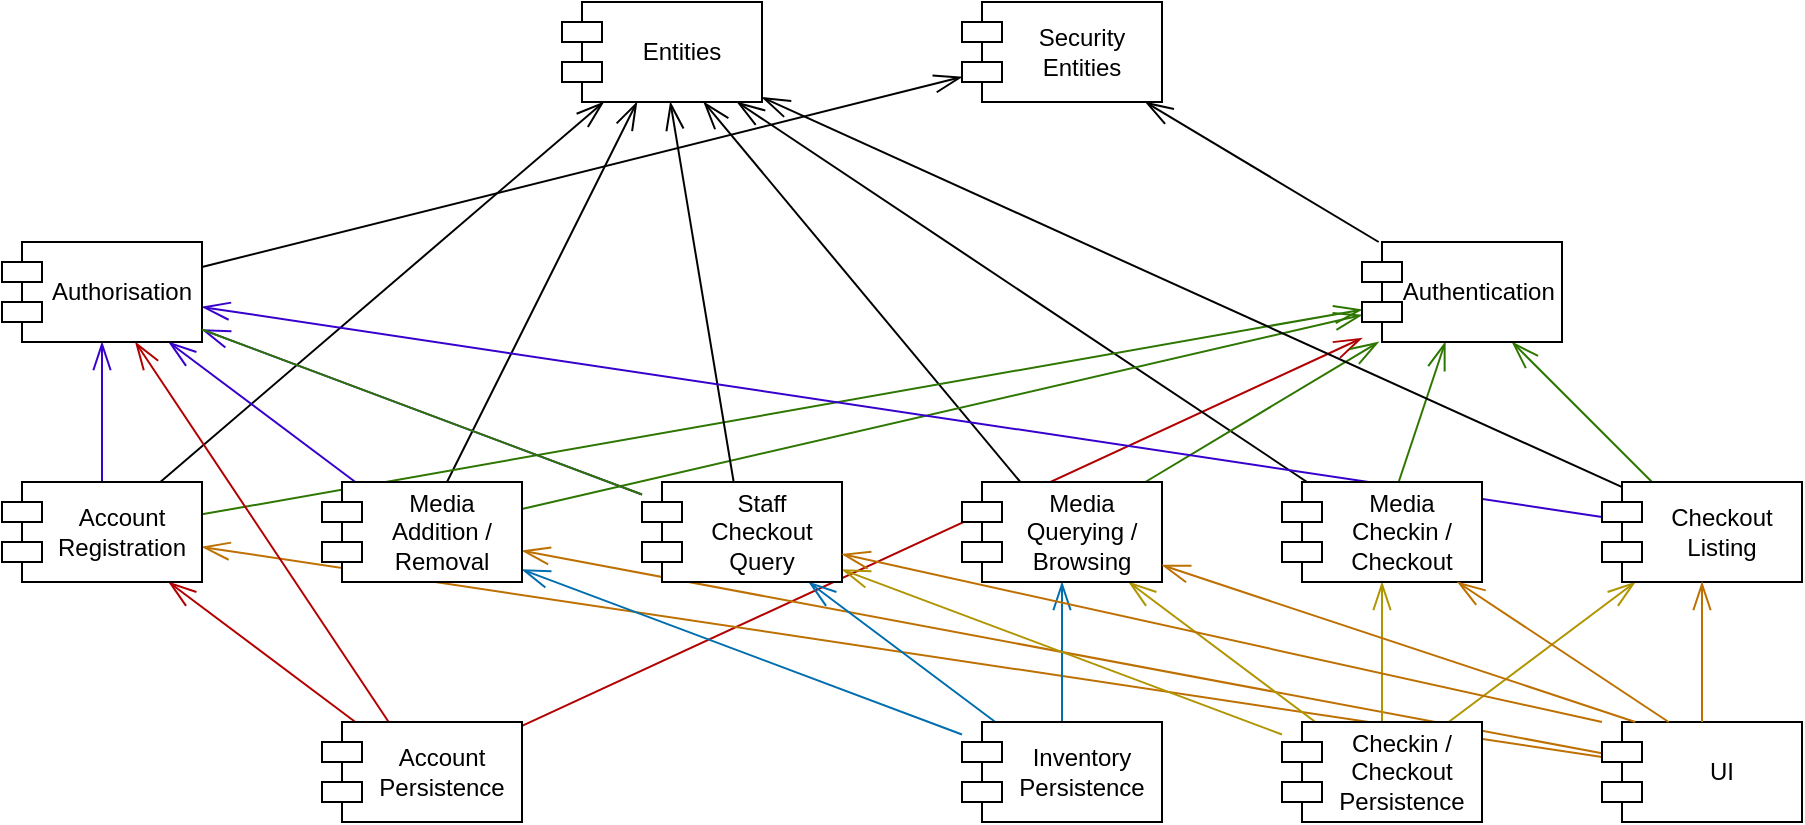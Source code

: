 <mxfile version="19.0.3" type="device" pages="2"><diagram id="3HhDGUCTuPXhGJLU1Bjr" name="Component Overview"><mxGraphModel dx="1364" dy="729" grid="1" gridSize="10" guides="1" tooltips="1" connect="1" arrows="1" fold="1" page="1" pageScale="1" pageWidth="1600" pageHeight="1200" math="0" shadow="0"><root><mxCell id="0"/><mxCell id="1" parent="0"/><mxCell id="PViRO45lnsMERoX-mHAi-16" style="edgeStyle=none;shape=connector;rounded=0;orthogonalLoop=1;jettySize=auto;html=1;labelBackgroundColor=default;fontFamily=Helvetica;fontSize=11;fontColor=default;endArrow=openThin;endFill=0;startSize=12;endSize=12;strokeColor=#B20000;fillColor=#e51400;" parent="1" source="PViRO45lnsMERoX-mHAi-2" target="PViRO45lnsMERoX-mHAi-6" edge="1"><mxGeometry relative="1" as="geometry"><mxPoint x="272.083" y="400" as="sourcePoint"/></mxGeometry></mxCell><mxCell id="PViRO45lnsMERoX-mHAi-29" style="edgeStyle=none;shape=connector;rounded=0;orthogonalLoop=1;jettySize=auto;html=1;labelBackgroundColor=default;fontFamily=Helvetica;fontSize=11;fontColor=default;endArrow=openThin;endFill=0;startSize=12;endSize=12;strokeColor=#B20000;fillColor=#e51400;" parent="1" source="PViRO45lnsMERoX-mHAi-2" target="PViRO45lnsMERoX-mHAi-20" edge="1"><mxGeometry relative="1" as="geometry"/></mxCell><mxCell id="PViRO45lnsMERoX-mHAi-35" style="edgeStyle=none;shape=connector;rounded=0;orthogonalLoop=1;jettySize=auto;html=1;labelBackgroundColor=default;fontFamily=Helvetica;fontSize=11;fontColor=default;endArrow=openThin;endFill=0;startSize=12;endSize=12;strokeColor=#BD7000;fillColor=#f0a30a;" parent="1" source="PViRO45lnsMERoX-mHAi-4" target="PViRO45lnsMERoX-mHAi-7" edge="1"><mxGeometry relative="1" as="geometry"><mxPoint x="440" y="190" as="targetPoint"/></mxGeometry></mxCell><mxCell id="PViRO45lnsMERoX-mHAi-36" style="edgeStyle=none;shape=connector;rounded=0;orthogonalLoop=1;jettySize=auto;html=1;labelBackgroundColor=default;fontFamily=Helvetica;fontSize=11;fontColor=default;endArrow=openThin;endFill=0;startSize=12;endSize=12;strokeColor=#BD7000;fillColor=#f0a30a;" parent="1" source="PViRO45lnsMERoX-mHAi-4" target="PViRO45lnsMERoX-mHAi-6" edge="1"><mxGeometry relative="1" as="geometry"><mxPoint x="350" y="240" as="targetPoint"/></mxGeometry></mxCell><mxCell id="PViRO45lnsMERoX-mHAi-10" style="rounded=0;orthogonalLoop=1;jettySize=auto;html=1;endArrow=openThin;endFill=0;endSize=12;startSize=12;" parent="1" source="PViRO45lnsMERoX-mHAi-6" target="PViRO45lnsMERoX-mHAi-1" edge="1"><mxGeometry relative="1" as="geometry"/></mxCell><mxCell id="PViRO45lnsMERoX-mHAi-11" style="edgeStyle=none;shape=connector;rounded=0;orthogonalLoop=1;jettySize=auto;html=1;labelBackgroundColor=default;fontFamily=Helvetica;fontSize=11;fontColor=default;endArrow=openThin;endFill=0;startSize=12;endSize=12;strokeColor=default;" parent="1" source="PViRO45lnsMERoX-mHAi-7" target="PViRO45lnsMERoX-mHAi-1" edge="1"><mxGeometry relative="1" as="geometry"/></mxCell><mxCell id="PViRO45lnsMERoX-mHAi-12" style="edgeStyle=none;shape=connector;rounded=0;orthogonalLoop=1;jettySize=auto;html=1;labelBackgroundColor=default;fontFamily=Helvetica;fontSize=11;fontColor=default;endArrow=openThin;endFill=0;startSize=12;endSize=12;strokeColor=default;" parent="1" source="PViRO45lnsMERoX-mHAi-8" target="PViRO45lnsMERoX-mHAi-1" edge="1"><mxGeometry relative="1" as="geometry"/></mxCell><mxCell id="PViRO45lnsMERoX-mHAi-13" style="edgeStyle=none;shape=connector;rounded=0;orthogonalLoop=1;jettySize=auto;html=1;labelBackgroundColor=default;fontFamily=Helvetica;fontSize=11;fontColor=default;endArrow=openThin;endFill=0;startSize=12;endSize=12;strokeColor=default;" parent="1" source="PViRO45lnsMERoX-mHAi-9" target="PViRO45lnsMERoX-mHAi-1" edge="1"><mxGeometry relative="1" as="geometry"/></mxCell><mxCell id="PViRO45lnsMERoX-mHAi-17" style="edgeStyle=none;shape=connector;rounded=0;orthogonalLoop=1;jettySize=auto;html=1;labelBackgroundColor=default;fontFamily=Helvetica;fontSize=11;fontColor=default;endArrow=openThin;endFill=0;startSize=12;endSize=12;strokeColor=#006EAF;fillColor=#1ba1e2;" parent="1" source="PViRO45lnsMERoX-mHAi-14" target="PViRO45lnsMERoX-mHAi-7" edge="1"><mxGeometry relative="1" as="geometry"/></mxCell><mxCell id="PViRO45lnsMERoX-mHAi-18" style="edgeStyle=none;shape=connector;rounded=0;orthogonalLoop=1;jettySize=auto;html=1;labelBackgroundColor=default;fontFamily=Helvetica;fontSize=11;fontColor=default;endArrow=openThin;endFill=0;startSize=12;endSize=12;strokeColor=#006EAF;fillColor=#1ba1e2;" parent="1" source="PViRO45lnsMERoX-mHAi-14" target="PViRO45lnsMERoX-mHAi-9" edge="1"><mxGeometry relative="1" as="geometry"/></mxCell><mxCell id="243bSo4BZL4MdntdNz_G-5" style="edgeStyle=none;shape=connector;rounded=0;orthogonalLoop=1;jettySize=auto;html=1;labelBackgroundColor=default;fontFamily=Helvetica;fontSize=11;fontColor=default;endArrow=openThin;endFill=0;startSize=12;endSize=12;strokeColor=#006EAF;fillColor=#1ba1e2;" parent="1" source="PViRO45lnsMERoX-mHAi-14" target="243bSo4BZL4MdntdNz_G-1" edge="1"><mxGeometry relative="1" as="geometry"/></mxCell><mxCell id="PViRO45lnsMERoX-mHAi-19" style="edgeStyle=none;shape=connector;rounded=0;orthogonalLoop=1;jettySize=auto;html=1;labelBackgroundColor=default;fontFamily=Helvetica;fontSize=11;fontColor=default;endArrow=openThin;endFill=0;startSize=12;endSize=12;strokeColor=#B09500;fillColor=#e3c800;" parent="1" source="PViRO45lnsMERoX-mHAi-15" target="PViRO45lnsMERoX-mHAi-8" edge="1"><mxGeometry relative="1" as="geometry"/></mxCell><mxCell id="PViRO45lnsMERoX-mHAi-30" style="edgeStyle=none;shape=connector;rounded=0;orthogonalLoop=1;jettySize=auto;html=1;labelBackgroundColor=default;fontFamily=Helvetica;fontSize=11;fontColor=default;endArrow=openThin;endFill=0;startSize=12;endSize=12;strokeColor=#B09500;fillColor=#e3c800;" parent="1" source="PViRO45lnsMERoX-mHAi-15" target="PViRO45lnsMERoX-mHAi-21" edge="1"><mxGeometry relative="1" as="geometry"/></mxCell><mxCell id="PViRO45lnsMERoX-mHAi-31" style="edgeStyle=none;shape=connector;rounded=0;orthogonalLoop=1;jettySize=auto;html=1;labelBackgroundColor=default;fontFamily=Helvetica;fontSize=11;fontColor=default;endArrow=openThin;endFill=0;startSize=12;endSize=12;strokeColor=#B09500;fillColor=#e3c800;" parent="1" source="PViRO45lnsMERoX-mHAi-15" target="PViRO45lnsMERoX-mHAi-9" edge="1"><mxGeometry relative="1" as="geometry"/></mxCell><mxCell id="243bSo4BZL4MdntdNz_G-4" style="edgeStyle=none;shape=connector;rounded=0;orthogonalLoop=1;jettySize=auto;html=1;labelBackgroundColor=default;fontFamily=Helvetica;fontSize=11;fontColor=default;endArrow=openThin;endFill=0;startSize=12;endSize=12;strokeColor=#B09500;fillColor=#e3c800;" parent="1" source="PViRO45lnsMERoX-mHAi-15" target="243bSo4BZL4MdntdNz_G-1" edge="1"><mxGeometry relative="1" as="geometry"/></mxCell><mxCell id="PViRO45lnsMERoX-mHAi-23" style="edgeStyle=none;shape=connector;rounded=0;orthogonalLoop=1;jettySize=auto;html=1;labelBackgroundColor=default;fontFamily=Helvetica;fontSize=11;fontColor=default;endArrow=openThin;endFill=0;startSize=12;endSize=12;strokeColor=#2D7600;fillColor=#60a917;" parent="1" source="PViRO45lnsMERoX-mHAi-6" target="PViRO45lnsMERoX-mHAi-20" edge="1"><mxGeometry relative="1" as="geometry"/></mxCell><mxCell id="PViRO45lnsMERoX-mHAi-24" style="edgeStyle=none;shape=connector;rounded=0;orthogonalLoop=1;jettySize=auto;html=1;labelBackgroundColor=default;fontFamily=Helvetica;fontSize=11;fontColor=default;endArrow=openThin;endFill=0;startSize=12;endSize=12;strokeColor=#2D7600;fillColor=#60a917;" parent="1" source="PViRO45lnsMERoX-mHAi-7" target="PViRO45lnsMERoX-mHAi-20" edge="1"><mxGeometry relative="1" as="geometry"/></mxCell><mxCell id="PViRO45lnsMERoX-mHAi-25" style="edgeStyle=none;shape=connector;rounded=0;orthogonalLoop=1;jettySize=auto;html=1;labelBackgroundColor=default;fontFamily=Helvetica;fontSize=11;fontColor=default;endArrow=openThin;endFill=0;startSize=12;endSize=12;strokeColor=#2D7600;fillColor=#60a917;" parent="1" source="PViRO45lnsMERoX-mHAi-9" target="PViRO45lnsMERoX-mHAi-20" edge="1"><mxGeometry relative="1" as="geometry"/></mxCell><mxCell id="PViRO45lnsMERoX-mHAi-26" style="edgeStyle=none;shape=connector;rounded=0;orthogonalLoop=1;jettySize=auto;html=1;labelBackgroundColor=default;fontFamily=Helvetica;fontSize=11;fontColor=default;endArrow=openThin;endFill=0;startSize=12;endSize=12;strokeColor=#2D7600;fillColor=#60a917;" parent="1" source="PViRO45lnsMERoX-mHAi-8" target="PViRO45lnsMERoX-mHAi-20" edge="1"><mxGeometry relative="1" as="geometry"/></mxCell><mxCell id="PViRO45lnsMERoX-mHAi-27" style="edgeStyle=none;shape=connector;rounded=0;orthogonalLoop=1;jettySize=auto;html=1;labelBackgroundColor=default;fontFamily=Helvetica;fontSize=11;fontColor=default;endArrow=openThin;endFill=0;startSize=12;endSize=12;strokeColor=#2D7600;fillColor=#60a917;" parent="1" source="PViRO45lnsMERoX-mHAi-21" target="PViRO45lnsMERoX-mHAi-20" edge="1"><mxGeometry relative="1" as="geometry"/></mxCell><mxCell id="PViRO45lnsMERoX-mHAi-22" style="edgeStyle=none;shape=connector;rounded=0;orthogonalLoop=1;jettySize=auto;html=1;labelBackgroundColor=default;fontFamily=Helvetica;fontSize=11;fontColor=default;endArrow=openThin;endFill=0;startSize=12;endSize=12;strokeColor=default;exitX=0.25;exitY=0.187;exitDx=0;exitDy=0;exitPerimeter=0;" parent="1" source="PViRO45lnsMERoX-mHAi-21" target="PViRO45lnsMERoX-mHAi-1" edge="1"><mxGeometry relative="1" as="geometry"/></mxCell><mxCell id="243bSo4BZL4MdntdNz_G-8" style="edgeStyle=none;shape=connector;rounded=0;orthogonalLoop=1;jettySize=auto;html=1;labelBackgroundColor=default;fontFamily=Helvetica;fontSize=11;fontColor=default;endArrow=openThin;endFill=0;startSize=12;endSize=12;strokeColor=default;" parent="1" source="243bSo4BZL4MdntdNz_G-1" target="PViRO45lnsMERoX-mHAi-1" edge="1"><mxGeometry relative="1" as="geometry"/></mxCell><mxCell id="uGr2nfvOca3LDLVXsNIm-7" style="edgeStyle=none;shape=connector;rounded=0;orthogonalLoop=1;jettySize=auto;html=1;labelBackgroundColor=default;fontFamily=Helvetica;fontSize=11;fontColor=default;endArrow=openThin;endFill=0;startSize=12;endSize=12;strokeColor=#3700CC;fillColor=#6a00ff;" parent="1" source="PViRO45lnsMERoX-mHAi-6" target="uGr2nfvOca3LDLVXsNIm-5" edge="1"><mxGeometry relative="1" as="geometry"><mxPoint x="410" y="370" as="sourcePoint"/></mxGeometry></mxCell><mxCell id="uGr2nfvOca3LDLVXsNIm-9" style="edgeStyle=none;shape=connector;rounded=0;orthogonalLoop=1;jettySize=auto;html=1;labelBackgroundColor=default;fontFamily=Helvetica;fontSize=11;fontColor=default;endArrow=openThin;endFill=0;startSize=12;endSize=12;strokeColor=#3700CC;fillColor=#6a00ff;" parent="1" source="243bSo4BZL4MdntdNz_G-1" target="uGr2nfvOca3LDLVXsNIm-5" edge="1"><mxGeometry relative="1" as="geometry"><mxPoint x="600" y="350" as="targetPoint"/></mxGeometry></mxCell><mxCell id="uGr2nfvOca3LDLVXsNIm-10" style="edgeStyle=none;shape=connector;rounded=0;orthogonalLoop=1;jettySize=auto;html=1;labelBackgroundColor=default;fontFamily=Helvetica;fontSize=11;fontColor=default;endArrow=openThin;endFill=0;startSize=12;endSize=12;strokeColor=#3700CC;fillColor=#6a00ff;" parent="1" source="PViRO45lnsMERoX-mHAi-7" target="uGr2nfvOca3LDLVXsNIm-5" edge="1"><mxGeometry relative="1" as="geometry"><mxPoint x="570" y="370" as="sourcePoint"/></mxGeometry></mxCell><mxCell id="uGr2nfvOca3LDLVXsNIm-12" style="edgeStyle=none;shape=connector;rounded=0;orthogonalLoop=1;jettySize=auto;html=1;labelBackgroundColor=default;fontFamily=Helvetica;fontSize=11;fontColor=default;endArrow=openThin;endFill=0;startSize=12;endSize=12;strokeColor=#3700CC;fillColor=#6a00ff;" parent="1" source="PViRO45lnsMERoX-mHAi-21" target="uGr2nfvOca3LDLVXsNIm-5" edge="1"><mxGeometry relative="1" as="geometry"/></mxCell><mxCell id="PViRO45lnsMERoX-mHAi-1" value="Entities" style="shape=module;align=center;spacingLeft=20;align=center;verticalAlign=middle;whiteSpace=wrap;" parent="1" vertex="1"><mxGeometry x="510" y="40" width="100" height="50" as="geometry"/></mxCell><mxCell id="7hFrIZVfRNf05mKEVoW2-2" style="edgeStyle=none;shape=connector;rounded=0;orthogonalLoop=1;jettySize=auto;html=1;labelBackgroundColor=default;fontFamily=Helvetica;fontSize=11;fontColor=default;endArrow=openThin;endFill=0;startSize=12;endSize=12;strokeColor=#B20000;fillColor=#e51400;" parent="1" source="PViRO45lnsMERoX-mHAi-2" target="uGr2nfvOca3LDLVXsNIm-5" edge="1"><mxGeometry relative="1" as="geometry"/></mxCell><mxCell id="PViRO45lnsMERoX-mHAi-2" value="Account Persistence" style="shape=module;align=center;spacingLeft=20;align=center;verticalAlign=middle;whiteSpace=wrap;" parent="1" vertex="1"><mxGeometry x="390" y="400" width="100" height="50" as="geometry"/></mxCell><mxCell id="PViRO45lnsMERoX-mHAi-4" value="UI" style="shape=module;align=center;spacingLeft=20;align=center;verticalAlign=middle;whiteSpace=wrap;" parent="1" vertex="1"><mxGeometry x="1030" y="400" width="100" height="50" as="geometry"/></mxCell><mxCell id="PViRO45lnsMERoX-mHAi-6" value="Account Registration" style="shape=module;align=center;spacingLeft=20;align=center;verticalAlign=middle;whiteSpace=wrap;" parent="1" vertex="1"><mxGeometry x="230" y="280" width="100" height="50" as="geometry"/></mxCell><mxCell id="PViRO45lnsMERoX-mHAi-7" value="Media Addition / Removal" style="shape=module;align=center;spacingLeft=20;align=center;verticalAlign=middle;whiteSpace=wrap;" parent="1" vertex="1"><mxGeometry x="390" y="280" width="100" height="50" as="geometry"/></mxCell><mxCell id="PViRO45lnsMERoX-mHAi-8" value="Media Checkin / Checkout" style="shape=module;align=center;spacingLeft=20;align=center;verticalAlign=middle;whiteSpace=wrap;" parent="1" vertex="1"><mxGeometry x="870" y="280" width="100" height="50" as="geometry"/></mxCell><mxCell id="PViRO45lnsMERoX-mHAi-9" value="Media Querying / Browsing" style="shape=module;align=center;spacingLeft=20;align=center;verticalAlign=middle;whiteSpace=wrap;" parent="1" vertex="1"><mxGeometry x="710" y="280" width="100" height="50" as="geometry"/></mxCell><mxCell id="PViRO45lnsMERoX-mHAi-14" value="Inventory Persistence" style="shape=module;align=center;spacingLeft=20;align=center;verticalAlign=middle;whiteSpace=wrap;" parent="1" vertex="1"><mxGeometry x="710" y="400" width="100" height="50" as="geometry"/></mxCell><mxCell id="PViRO45lnsMERoX-mHAi-15" value="Checkin / Checkout Persistence" style="shape=module;align=center;spacingLeft=20;align=center;verticalAlign=middle;whiteSpace=wrap;" parent="1" vertex="1"><mxGeometry x="870" y="400" width="100" height="50" as="geometry"/></mxCell><mxCell id="PViRO45lnsMERoX-mHAi-21" value="Checkout Listing" style="shape=module;align=center;spacingLeft=20;align=center;verticalAlign=middle;whiteSpace=wrap;" parent="1" vertex="1"><mxGeometry x="1030" y="280" width="100" height="50" as="geometry"/></mxCell><mxCell id="243bSo4BZL4MdntdNz_G-1" value="Staff &#10;Checkout Query" style="shape=module;align=center;spacingLeft=20;align=center;verticalAlign=middle;whiteSpace=wrap;" parent="1" vertex="1"><mxGeometry x="550" y="280" width="100" height="50" as="geometry"/></mxCell><mxCell id="7hFrIZVfRNf05mKEVoW2-7" style="edgeStyle=none;shape=connector;rounded=0;orthogonalLoop=1;jettySize=auto;html=1;labelBackgroundColor=default;fontFamily=Helvetica;fontSize=11;fontColor=default;endArrow=openThin;endFill=0;startSize=12;endSize=12;strokeColor=#BD7000;fillColor=#f0a30a;" parent="1" edge="1" target="PViRO45lnsMERoX-mHAi-21"><mxGeometry relative="1" as="geometry"><mxPoint x="1080" y="400" as="sourcePoint"/><mxPoint x="1130" y="220" as="targetPoint"/></mxGeometry></mxCell><mxCell id="7hFrIZVfRNf05mKEVoW2-8" style="edgeStyle=none;shape=connector;rounded=0;orthogonalLoop=1;jettySize=auto;html=1;labelBackgroundColor=default;fontFamily=Helvetica;fontSize=11;fontColor=default;endArrow=openThin;endFill=0;startSize=12;endSize=12;strokeColor=#BD7000;fillColor=#f0a30a;" parent="1" edge="1" target="PViRO45lnsMERoX-mHAi-8"><mxGeometry relative="1" as="geometry"><mxPoint x="1063.333" y="400" as="sourcePoint"/><mxPoint x="980" y="220" as="targetPoint"/></mxGeometry></mxCell><mxCell id="7hFrIZVfRNf05mKEVoW2-9" style="edgeStyle=none;shape=connector;rounded=0;orthogonalLoop=1;jettySize=auto;html=1;labelBackgroundColor=default;fontFamily=Helvetica;fontSize=11;fontColor=default;endArrow=openThin;endFill=0;startSize=12;endSize=12;strokeColor=#BD7000;fillColor=#f0a30a;" parent="1" edge="1" target="PViRO45lnsMERoX-mHAi-9"><mxGeometry relative="1" as="geometry"><mxPoint x="1046.667" y="400" as="sourcePoint"/><mxPoint x="860" y="230" as="targetPoint"/></mxGeometry></mxCell><mxCell id="7hFrIZVfRNf05mKEVoW2-10" style="edgeStyle=none;shape=connector;rounded=0;orthogonalLoop=1;jettySize=auto;html=1;labelBackgroundColor=default;fontFamily=Helvetica;fontSize=11;fontColor=default;endArrow=openThin;endFill=0;startSize=12;endSize=12;strokeColor=#BD7000;fillColor=#f0a30a;" parent="1" edge="1" target="243bSo4BZL4MdntdNz_G-1"><mxGeometry relative="1" as="geometry"><mxPoint x="1030" y="400" as="sourcePoint"/><mxPoint x="680" y="200" as="targetPoint"/></mxGeometry></mxCell><mxCell id="IlOtcZ5OrHNhVo4JVxQm-1" value="Security&#10;Entities" style="shape=module;align=center;spacingLeft=20;align=center;verticalAlign=middle;whiteSpace=wrap;" vertex="1" parent="1"><mxGeometry x="710" y="40" width="100" height="50" as="geometry"/></mxCell><mxCell id="uGr2nfvOca3LDLVXsNIm-5" value="Authorisation" style="shape=module;align=center;spacingLeft=20;align=center;verticalAlign=middle;whiteSpace=wrap;" parent="1" vertex="1"><mxGeometry x="230" y="160" width="100" height="50" as="geometry"/></mxCell><mxCell id="YLOSACU2YTB5_pIONDB1-1" value="" style="edgeStyle=none;shape=connector;rounded=0;orthogonalLoop=1;jettySize=auto;html=1;labelBackgroundColor=default;fontFamily=Helvetica;fontSize=11;fontColor=default;endArrow=none;endFill=0;startSize=12;endSize=12;strokeColor=#2D7600;fillColor=#60a917;" edge="1" parent="1" source="243bSo4BZL4MdntdNz_G-1" target="uGr2nfvOca3LDLVXsNIm-5"><mxGeometry relative="1" as="geometry"><mxPoint x="560" y="305" as="sourcePoint"/><mxPoint x="10" y="305" as="targetPoint"/></mxGeometry></mxCell><mxCell id="YLOSACU2YTB5_pIONDB1-4" style="edgeStyle=none;shape=connector;rounded=0;orthogonalLoop=1;jettySize=auto;html=1;labelBackgroundColor=default;fontFamily=Helvetica;fontSize=11;fontColor=default;startArrow=none;startFill=0;endArrow=openThin;endFill=0;startSize=12;endSize=12;strokeColor=default;" edge="1" parent="1" source="PViRO45lnsMERoX-mHAi-20" target="IlOtcZ5OrHNhVo4JVxQm-1"><mxGeometry relative="1" as="geometry"/></mxCell><mxCell id="PViRO45lnsMERoX-mHAi-20" value="Authentication " style="shape=module;align=center;spacingLeft=20;align=center;verticalAlign=middle;whiteSpace=wrap;" parent="1" vertex="1"><mxGeometry x="910" y="160" width="100" height="50" as="geometry"/></mxCell><mxCell id="YLOSACU2YTB5_pIONDB1-3" style="rounded=0;orthogonalLoop=1;jettySize=auto;html=1;endArrow=openThin;endFill=0;endSize=12;startSize=12;" edge="1" parent="1" source="uGr2nfvOca3LDLVXsNIm-5" target="IlOtcZ5OrHNhVo4JVxQm-1"><mxGeometry relative="1" as="geometry"><mxPoint x="314.107" y="370" as="sourcePoint"/><mxPoint x="760" y="70" as="targetPoint"/></mxGeometry></mxCell></root></mxGraphModel></diagram><diagram id="pPQjHrMoLcyB0sqf3h_W" name="Page-2"><mxGraphModel dx="1926" dy="1029" grid="1" gridSize="10" guides="1" tooltips="1" connect="1" arrows="1" fold="1" page="1" pageScale="1" pageWidth="1600" pageHeight="1200" math="0" shadow="0"><root><mxCell id="0"/><mxCell id="1" parent="0"/><mxCell id="0zp0i9OfT9O5fiTyB-d3-11" style="edgeStyle=none;shape=connector;rounded=0;orthogonalLoop=1;jettySize=auto;html=1;labelBackgroundColor=default;fontFamily=Helvetica;fontSize=11;fontColor=default;endArrow=none;endFill=0;startSize=12;endSize=12;strokeColor=default;startArrow=diamondThin;startFill=1;" parent="1" source="0zp0i9OfT9O5fiTyB-d3-9" target="0zp0i9OfT9O5fiTyB-d3-10" edge="1"><mxGeometry relative="1" as="geometry"/></mxCell><mxCell id="0zp0i9OfT9O5fiTyB-d3-9" value="&lt;p style=&quot;margin:0px;margin-top:4px;text-align:center;&quot;&gt;&lt;i&gt;&amp;lt;&amp;lt;abstract&amp;gt;&amp;gt;&lt;/i&gt;&lt;/p&gt;&lt;p style=&quot;margin:0px;margin-top:4px;text-align:center;&quot;&gt;&lt;b&gt;&lt;i&gt;Media&lt;/i&gt;&lt;/b&gt;&lt;/p&gt;&lt;hr size=&quot;1&quot;&gt;&lt;p style=&quot;margin:0px;margin-left:4px;&quot;&gt;+ uid: Integer&lt;/p&gt;&lt;p style=&quot;margin:0px;margin-left:4px;&quot;&gt;+ title: String&lt;/p&gt;&lt;p style=&quot;margin:0px;margin-left:4px;&quot;&gt;+ authors: [Author]&lt;/p&gt;&lt;p style=&quot;margin:0px;margin-left:4px;&quot;&gt;+ released: Date&lt;/p&gt;&lt;p style=&quot;margin:0px;margin-left:4px;&quot;&gt;(+ thumbnail: Image)&lt;/p&gt;&lt;hr size=&quot;1&quot;&gt;&lt;p style=&quot;margin:0px;margin-left:4px;&quot;&gt;&lt;br&gt;&lt;/p&gt;" style="verticalAlign=top;align=left;overflow=fill;fontSize=12;fontFamily=Helvetica;html=1;fontColor=default;" parent="1" vertex="1"><mxGeometry x="320" y="80" width="160" height="140" as="geometry"/></mxCell><mxCell id="0zp0i9OfT9O5fiTyB-d3-10" value="&lt;p style=&quot;margin:0px;margin-top:4px;text-align:center;&quot;&gt;&lt;b&gt;Author&lt;/b&gt;&lt;/p&gt;&lt;hr size=&quot;1&quot;&gt;&lt;p style=&quot;margin:0px;margin-left:4px;&quot;&gt;+ uid: Integer&lt;/p&gt;&lt;p style=&quot;margin:0px;margin-left:4px;&quot;&gt;+ firstName: String&lt;/p&gt;&lt;p style=&quot;margin:0px;margin-left:4px;&quot;&gt;+ lastName: String&lt;/p&gt;&lt;hr size=&quot;1&quot;&gt;&lt;p style=&quot;margin:0px;margin-left:4px;&quot;&gt;&lt;br&gt;&lt;/p&gt;" style="verticalAlign=top;align=left;overflow=fill;fontSize=12;fontFamily=Helvetica;html=1;fontColor=default;" parent="1" vertex="1"><mxGeometry x="80" y="80" width="160" height="90" as="geometry"/></mxCell><mxCell id="0zp0i9OfT9O5fiTyB-d3-15" style="edgeStyle=none;shape=connector;rounded=0;orthogonalLoop=1;jettySize=auto;html=1;labelBackgroundColor=default;fontFamily=Helvetica;fontSize=11;fontColor=default;startArrow=diamondThin;startFill=1;endArrow=none;endFill=0;startSize=12;endSize=12;strokeColor=default;" parent="1" source="0zp0i9OfT9O5fiTyB-d3-13" target="0zp0i9OfT9O5fiTyB-d3-14" edge="1"><mxGeometry relative="1" as="geometry"/></mxCell><mxCell id="0zp0i9OfT9O5fiTyB-d3-20" style="edgeStyle=none;shape=connector;rounded=0;orthogonalLoop=1;jettySize=auto;html=1;labelBackgroundColor=default;fontFamily=Helvetica;fontSize=11;fontColor=default;startArrow=none;startFill=0;endArrow=block;endFill=0;startSize=12;endSize=12;strokeColor=default;" parent="1" source="0zp0i9OfT9O5fiTyB-d3-13" target="0zp0i9OfT9O5fiTyB-d3-9" edge="1"><mxGeometry relative="1" as="geometry"/></mxCell><mxCell id="0zp0i9OfT9O5fiTyB-d3-13" value="&lt;p style=&quot;margin:0px;margin-top:4px;text-align:center;&quot;&gt;&lt;b style=&quot;background-color: initial;&quot;&gt;Book&lt;/b&gt;&lt;br&gt;&lt;/p&gt;&lt;hr size=&quot;1&quot;&gt;&lt;p style=&quot;margin:0px;margin-left:4px;&quot;&gt;+ isbn: ISBN&lt;/p&gt;&lt;p style=&quot;margin:0px;margin-left:4px;&quot;&gt;+ edition: Integer&lt;/p&gt;&lt;hr size=&quot;1&quot;&gt;&lt;p style=&quot;margin:0px;margin-left:4px;&quot;&gt;&lt;br&gt;&lt;/p&gt;" style="verticalAlign=top;align=left;overflow=fill;fontSize=12;fontFamily=Helvetica;html=1;fontColor=default;" parent="1" vertex="1"><mxGeometry x="560" y="280" width="160" height="80" as="geometry"/></mxCell><mxCell id="0zp0i9OfT9O5fiTyB-d3-14" value="&lt;p style=&quot;margin:0px;margin-top:4px;text-align:center;&quot;&gt;&lt;b style=&quot;background-color: initial;&quot;&gt;ISBN&lt;/b&gt;&lt;br&gt;&lt;/p&gt;&lt;hr size=&quot;1&quot;&gt;&lt;p style=&quot;margin:0px;margin-left:4px;&quot;&gt;...&lt;/p&gt;&lt;hr size=&quot;1&quot;&gt;&lt;p style=&quot;margin:0px;margin-left:4px;&quot;&gt;&lt;br&gt;&lt;/p&gt;" style="verticalAlign=top;align=left;overflow=fill;fontSize=12;fontFamily=Helvetica;html=1;fontColor=default;" parent="1" vertex="1"><mxGeometry x="560" y="400" width="160" height="70" as="geometry"/></mxCell><mxCell id="0zp0i9OfT9O5fiTyB-d3-18" style="edgeStyle=none;shape=connector;rounded=0;orthogonalLoop=1;jettySize=auto;html=1;labelBackgroundColor=default;fontFamily=Helvetica;fontSize=11;fontColor=default;startArrow=diamondThin;startFill=1;endArrow=none;endFill=0;startSize=12;endSize=12;strokeColor=default;" parent="1" source="0zp0i9OfT9O5fiTyB-d3-16" target="0zp0i9OfT9O5fiTyB-d3-17" edge="1"><mxGeometry relative="1" as="geometry"/></mxCell><mxCell id="0zp0i9OfT9O5fiTyB-d3-21" style="edgeStyle=none;shape=connector;rounded=0;orthogonalLoop=1;jettySize=auto;html=1;labelBackgroundColor=default;fontFamily=Helvetica;fontSize=11;fontColor=default;startArrow=none;startFill=0;endArrow=block;endFill=0;startSize=12;endSize=12;strokeColor=default;" parent="1" source="0zp0i9OfT9O5fiTyB-d3-16" target="0zp0i9OfT9O5fiTyB-d3-9" edge="1"><mxGeometry relative="1" as="geometry"/></mxCell><mxCell id="0zp0i9OfT9O5fiTyB-d3-16" value="&lt;p style=&quot;margin:0px;margin-top:4px;text-align:center;&quot;&gt;&lt;b style=&quot;background-color: initial;&quot;&gt;Article&lt;/b&gt;&lt;br&gt;&lt;/p&gt;&lt;hr size=&quot;1&quot;&gt;&lt;p style=&quot;margin:0px;margin-left:4px;&quot;&gt;+ doi: DOI&lt;/p&gt;&lt;hr size=&quot;1&quot;&gt;&lt;p style=&quot;margin:0px;margin-left:4px;&quot;&gt;&lt;br&gt;&lt;/p&gt;" style="verticalAlign=top;align=left;overflow=fill;fontSize=12;fontFamily=Helvetica;html=1;fontColor=default;" parent="1" vertex="1"><mxGeometry x="320" y="280" width="160" height="70" as="geometry"/></mxCell><mxCell id="0zp0i9OfT9O5fiTyB-d3-17" value="&lt;p style=&quot;margin:0px;margin-top:4px;text-align:center;&quot;&gt;&lt;b style=&quot;background-color: initial;&quot;&gt;DOI&lt;/b&gt;&lt;br&gt;&lt;/p&gt;&lt;hr size=&quot;1&quot;&gt;&lt;p style=&quot;margin:0px;margin-left:4px;&quot;&gt;...&lt;/p&gt;&lt;hr size=&quot;1&quot;&gt;&lt;p style=&quot;margin:0px;margin-left:4px;&quot;&gt;&lt;br&gt;&lt;/p&gt;" style="verticalAlign=top;align=left;overflow=fill;fontSize=12;fontFamily=Helvetica;html=1;fontColor=default;" parent="1" vertex="1"><mxGeometry x="320" y="400" width="160" height="70" as="geometry"/></mxCell><mxCell id="0zp0i9OfT9O5fiTyB-d3-23" style="edgeStyle=none;shape=connector;rounded=0;orthogonalLoop=1;jettySize=auto;html=1;labelBackgroundColor=default;fontFamily=Helvetica;fontSize=11;fontColor=default;startArrow=none;startFill=0;endArrow=block;endFill=0;startSize=12;endSize=12;strokeColor=default;" parent="1" source="0zp0i9OfT9O5fiTyB-d3-22" target="0zp0i9OfT9O5fiTyB-d3-9" edge="1"><mxGeometry relative="1" as="geometry"/></mxCell><mxCell id="0zp0i9OfT9O5fiTyB-d3-22" value="&lt;p style=&quot;margin:0px;margin-top:4px;text-align:center;&quot;&gt;&lt;b style=&quot;background-color: initial;&quot;&gt;Video&lt;/b&gt;&lt;br&gt;&lt;/p&gt;&lt;hr size=&quot;1&quot;&gt;&lt;p style=&quot;margin:0px;margin-left:4px;&quot;&gt;+ length: Duration&lt;/p&gt;&lt;hr size=&quot;1&quot;&gt;&lt;p style=&quot;margin:0px;margin-left:4px;&quot;&gt;&lt;br&gt;&lt;/p&gt;" style="verticalAlign=top;align=left;overflow=fill;fontSize=12;fontFamily=Helvetica;html=1;fontColor=default;" parent="1" vertex="1"><mxGeometry x="80" y="280" width="160" height="70" as="geometry"/></mxCell><mxCell id="0zp0i9OfT9O5fiTyB-d3-24" value="&lt;p style=&quot;margin:0px;margin-top:4px;text-align:center;&quot;&gt;&lt;b style=&quot;background-color: initial;&quot;&gt;User&lt;/b&gt;&lt;br&gt;&lt;/p&gt;&lt;hr size=&quot;1&quot;&gt;&lt;p style=&quot;margin:0px;margin-left:4px;&quot;&gt;+ uid: String&lt;/p&gt;&lt;p style=&quot;margin:0px;margin-left:4px;&quot;&gt;+ group: Group&lt;/p&gt;&lt;p style=&quot;margin:0px;margin-left:4px;&quot;&gt;+ passkey: String&lt;/p&gt;&lt;hr size=&quot;1&quot;&gt;&lt;p style=&quot;margin:0px;margin-left:4px;&quot;&gt;+ authenticate(passkey: String): Boolean&lt;/p&gt;" style="verticalAlign=top;align=left;overflow=fill;fontSize=12;fontFamily=Helvetica;html=1;fontColor=default;" parent="1" vertex="1"><mxGeometry x="1280" y="80" width="240" height="110" as="geometry"/></mxCell><mxCell id="0zp0i9OfT9O5fiTyB-d3-30" style="edgeStyle=none;shape=connector;rounded=0;orthogonalLoop=1;jettySize=auto;html=1;labelBackgroundColor=default;fontFamily=Helvetica;fontSize=11;fontColor=default;startArrow=diamondThin;startFill=1;endArrow=none;endFill=0;startSize=12;endSize=12;strokeColor=default;" parent="1" source="0zp0i9OfT9O5fiTyB-d3-25" target="0zp0i9OfT9O5fiTyB-d3-9" edge="1"><mxGeometry relative="1" as="geometry"/></mxCell><mxCell id="0zp0i9OfT9O5fiTyB-d3-25" value="&lt;p style=&quot;margin:0px;margin-top:4px;text-align:center;&quot;&gt;&lt;i&gt;&amp;lt;&amp;lt;abstract&amp;gt;&amp;gt;&lt;/i&gt;&lt;/p&gt;&lt;p style=&quot;margin:0px;margin-top:4px;text-align:center;&quot;&gt;&lt;b&gt;&lt;i&gt;MediaInstance&lt;/i&gt;&lt;/b&gt;&lt;/p&gt;&lt;hr size=&quot;1&quot;&gt;&lt;p style=&quot;margin:0px;margin-left:4px;&quot;&gt;+ uid: Integer&lt;/p&gt;&lt;p style=&quot;margin:0px;margin-left:4px;&quot;&gt;+ media: Media&lt;br&gt;&lt;/p&gt;&lt;hr size=&quot;1&quot;&gt;&lt;p style=&quot;margin:0px;margin-left:4px;&quot;&gt;&lt;br&gt;&lt;/p&gt;" style="verticalAlign=top;align=left;overflow=fill;fontSize=12;fontFamily=Helvetica;html=1;fontColor=default;" parent="1" vertex="1"><mxGeometry x="920" y="80" width="160" height="100" as="geometry"/></mxCell><mxCell id="0zp0i9OfT9O5fiTyB-d3-28" style="edgeStyle=none;shape=connector;rounded=0;orthogonalLoop=1;jettySize=auto;html=1;labelBackgroundColor=default;fontFamily=Helvetica;fontSize=11;fontColor=default;startArrow=none;startFill=0;endArrow=block;endFill=0;startSize=12;endSize=12;strokeColor=default;" parent="1" source="0zp0i9OfT9O5fiTyB-d3-26" target="0zp0i9OfT9O5fiTyB-d3-25" edge="1"><mxGeometry relative="1" as="geometry"/></mxCell><mxCell id="0zp0i9OfT9O5fiTyB-d3-26" value="&lt;p style=&quot;margin:0px;margin-top:4px;text-align:center;&quot;&gt;&lt;b style=&quot;background-color: initial;&quot;&gt;PhysicalMediaInstance&lt;/b&gt;&lt;br&gt;&lt;/p&gt;&lt;hr size=&quot;1&quot;&gt;&lt;p style=&quot;margin:0px;margin-left:4px;&quot;&gt;+ location: Location&lt;br&gt;&lt;/p&gt;&lt;hr size=&quot;1&quot;&gt;&lt;p style=&quot;margin:0px;margin-left:4px;&quot;&gt;&lt;br&gt;&lt;/p&gt;" style="verticalAlign=top;align=left;overflow=fill;fontSize=12;fontFamily=Helvetica;html=1;fontColor=default;" parent="1" vertex="1"><mxGeometry x="800" y="240" width="160" height="70" as="geometry"/></mxCell><mxCell id="0zp0i9OfT9O5fiTyB-d3-29" style="edgeStyle=none;shape=connector;rounded=0;orthogonalLoop=1;jettySize=auto;html=1;labelBackgroundColor=default;fontFamily=Helvetica;fontSize=11;fontColor=default;startArrow=none;startFill=0;endArrow=block;endFill=0;startSize=12;endSize=12;strokeColor=default;" parent="1" source="0zp0i9OfT9O5fiTyB-d3-27" target="0zp0i9OfT9O5fiTyB-d3-25" edge="1"><mxGeometry relative="1" as="geometry"/></mxCell><mxCell id="0zp0i9OfT9O5fiTyB-d3-27" value="&lt;p style=&quot;margin:0px;margin-top:4px;text-align:center;&quot;&gt;&lt;b style=&quot;background-color: initial;&quot;&gt;DigitalMediaInstance&lt;/b&gt;&lt;br&gt;&lt;/p&gt;&lt;hr size=&quot;1&quot;&gt;&lt;p style=&quot;margin:0px;margin-left:4px;&quot;&gt;+ host: URL&lt;br&gt;&lt;/p&gt;&lt;hr size=&quot;1&quot;&gt;&lt;p style=&quot;margin:0px;margin-left:4px;&quot;&gt;&lt;br&gt;&lt;/p&gt;" style="verticalAlign=top;align=left;overflow=fill;fontSize=12;fontFamily=Helvetica;html=1;fontColor=default;" parent="1" vertex="1"><mxGeometry x="1040" y="240" width="160" height="70" as="geometry"/></mxCell><mxCell id="kS34iuWyc61IkwslK3yn-1" value="" style="shape=link;html=1;rounded=0;labelBackgroundColor=default;fontFamily=Helvetica;fontSize=11;fontColor=default;startArrow=diamondThin;startFill=1;endArrow=none;endFill=0;startSize=12;endSize=12;strokeColor=default;" parent="1" edge="1"><mxGeometry width="100" relative="1" as="geometry"><mxPoint x="30" y="560" as="sourcePoint"/><mxPoint x="1570" y="560" as="targetPoint"/></mxGeometry></mxCell><mxCell id="kS34iuWyc61IkwslK3yn-2" value="" style="shape=link;html=1;rounded=0;labelBackgroundColor=default;fontFamily=Helvetica;fontSize=11;fontColor=default;startArrow=diamondThin;startFill=1;endArrow=none;endFill=0;startSize=12;endSize=12;strokeColor=default;" parent="1" edge="1"><mxGeometry width="100" relative="1" as="geometry"><mxPoint x="1560" y="570" as="sourcePoint"/><mxPoint x="1560" y="30" as="targetPoint"/></mxGeometry></mxCell><mxCell id="kS34iuWyc61IkwslK3yn-3" value="" style="shape=link;html=1;rounded=0;labelBackgroundColor=default;fontFamily=Helvetica;fontSize=11;fontColor=default;startArrow=diamondThin;startFill=1;endArrow=none;endFill=0;startSize=12;endSize=12;strokeColor=default;" parent="1" edge="1"><mxGeometry width="100" relative="1" as="geometry"><mxPoint x="30" y="40" as="sourcePoint"/><mxPoint x="1570" y="40" as="targetPoint"/></mxGeometry></mxCell><mxCell id="kS34iuWyc61IkwslK3yn-4" value="" style="shape=link;html=1;rounded=0;labelBackgroundColor=default;fontFamily=Helvetica;fontSize=11;fontColor=default;startArrow=diamondThin;startFill=1;endArrow=none;endFill=0;startSize=12;endSize=12;strokeColor=default;" parent="1" edge="1"><mxGeometry width="100" relative="1" as="geometry"><mxPoint x="40" y="570" as="sourcePoint"/><mxPoint x="40" y="30" as="targetPoint"/></mxGeometry></mxCell><mxCell id="kS34iuWyc61IkwslK3yn-5" value="&lt;font style=&quot;font-size: 22px;&quot;&gt;Entities&lt;/font&gt;" style="text;html=1;strokeColor=none;fillColor=none;align=center;verticalAlign=middle;whiteSpace=wrap;rounded=0;fontFamily=Helvetica;fontSize=11;fontColor=default;" parent="1" vertex="1"><mxGeometry x="60" y="500" width="120" height="40" as="geometry"/></mxCell><mxCell id="5F2zG_Um3gkMnOYTtYL5-4" style="edgeStyle=none;shape=connector;rounded=0;orthogonalLoop=1;jettySize=auto;html=1;labelBackgroundColor=default;fontFamily=Helvetica;fontSize=11;fontColor=default;startArrow=none;startFill=0;endArrow=none;endFill=0;startSize=12;endSize=12;strokeColor=default;" parent="1" source="5F2zG_Um3gkMnOYTtYL5-1" target="0zp0i9OfT9O5fiTyB-d3-24" edge="1"><mxGeometry relative="1" as="geometry"/></mxCell><mxCell id="5F2zG_Um3gkMnOYTtYL5-1" value="&lt;p style=&quot;margin:0px;margin-top:4px;text-align:center;&quot;&gt;&lt;b style=&quot;background-color: initial;&quot;&gt;Group&lt;/b&gt;&lt;br&gt;&lt;/p&gt;&lt;hr size=&quot;1&quot;&gt;&lt;p style=&quot;margin:0px;margin-left:4px;&quot;&gt;+ uid: String&lt;br&gt;&lt;/p&gt;&lt;hr size=&quot;1&quot;&gt;&lt;p style=&quot;margin:0px;margin-left:4px;&quot;&gt;&lt;br&gt;&lt;/p&gt;" style="verticalAlign=top;align=left;overflow=fill;fontSize=12;fontFamily=Helvetica;html=1;fontColor=default;" parent="1" vertex="1"><mxGeometry x="1280" y="240" width="240" height="70" as="geometry"/></mxCell><mxCell id="C1lWDVP_I9XtLqSFWZm1-2" value="&lt;p style=&quot;margin:0px;margin-top:4px;text-align:center;&quot;&gt;&lt;span style=&quot;background-color: initial;&quot;&gt;&lt;i&gt;&amp;lt;&amp;lt;Interface&amp;gt;&amp;gt;&lt;/i&gt;&lt;/span&gt;&lt;/p&gt;&lt;p style=&quot;margin:0px;margin-top:4px;text-align:center;&quot;&gt;&lt;b&gt;&lt;i&gt;Authoriser&lt;/i&gt;&lt;/b&gt;&lt;/p&gt;&lt;hr size=&quot;1&quot;&gt;&lt;p style=&quot;margin:0px;margin-left:4px;&quot;&gt;&lt;i&gt;&lt;br&gt;&lt;/i&gt;&lt;/p&gt;&lt;hr size=&quot;1&quot;&gt;&lt;p style=&quot;margin:0px;margin-left:4px;&quot;&gt;&lt;i&gt;+ authorise(user: User&lt;/i&gt;&lt;i style=&quot;background-color: initial;&quot;&gt;)&lt;/i&gt;&lt;/p&gt;" style="verticalAlign=top;align=left;overflow=fill;fontSize=12;fontFamily=Helvetica;html=1;fontColor=default;" vertex="1" parent="1"><mxGeometry x="640" y="600" width="200" height="100" as="geometry"/></mxCell><mxCell id="0Gr0ujxHx3gE_euUeSIV-1" value="&lt;p style=&quot;margin:0px;margin-top:4px;text-align:center;&quot;&gt;&lt;span style=&quot;background-color: initial;&quot;&gt;&lt;i&gt;&amp;lt;&amp;lt;Interface&amp;gt;&amp;gt;&lt;/i&gt;&lt;/span&gt;&lt;/p&gt;&lt;p style=&quot;margin:0px;margin-top:4px;text-align:center;&quot;&gt;&lt;b&gt;&lt;i&gt;Credentials&lt;/i&gt;&lt;/b&gt;&lt;/p&gt;&lt;hr size=&quot;1&quot;&gt;&lt;p style=&quot;margin:0px;margin-left:4px;&quot;&gt;&lt;i&gt;&lt;br&gt;&lt;/i&gt;&lt;/p&gt;&lt;hr size=&quot;1&quot;&gt;&lt;p style=&quot;margin:0px;margin-left:4px;&quot;&gt;&lt;i&gt;+ getUserID(): String&lt;/i&gt;&lt;/p&gt;&lt;p style=&quot;margin:0px;margin-left:4px;&quot;&gt;&lt;i&gt;+ getPasskey(): String&lt;/i&gt;&lt;/p&gt;" style="verticalAlign=top;align=left;overflow=fill;fontSize=12;fontFamily=Helvetica;html=1;fontColor=default;" vertex="1" parent="1"><mxGeometry x="360" y="600" width="200" height="120" as="geometry"/></mxCell></root></mxGraphModel></diagram></mxfile>